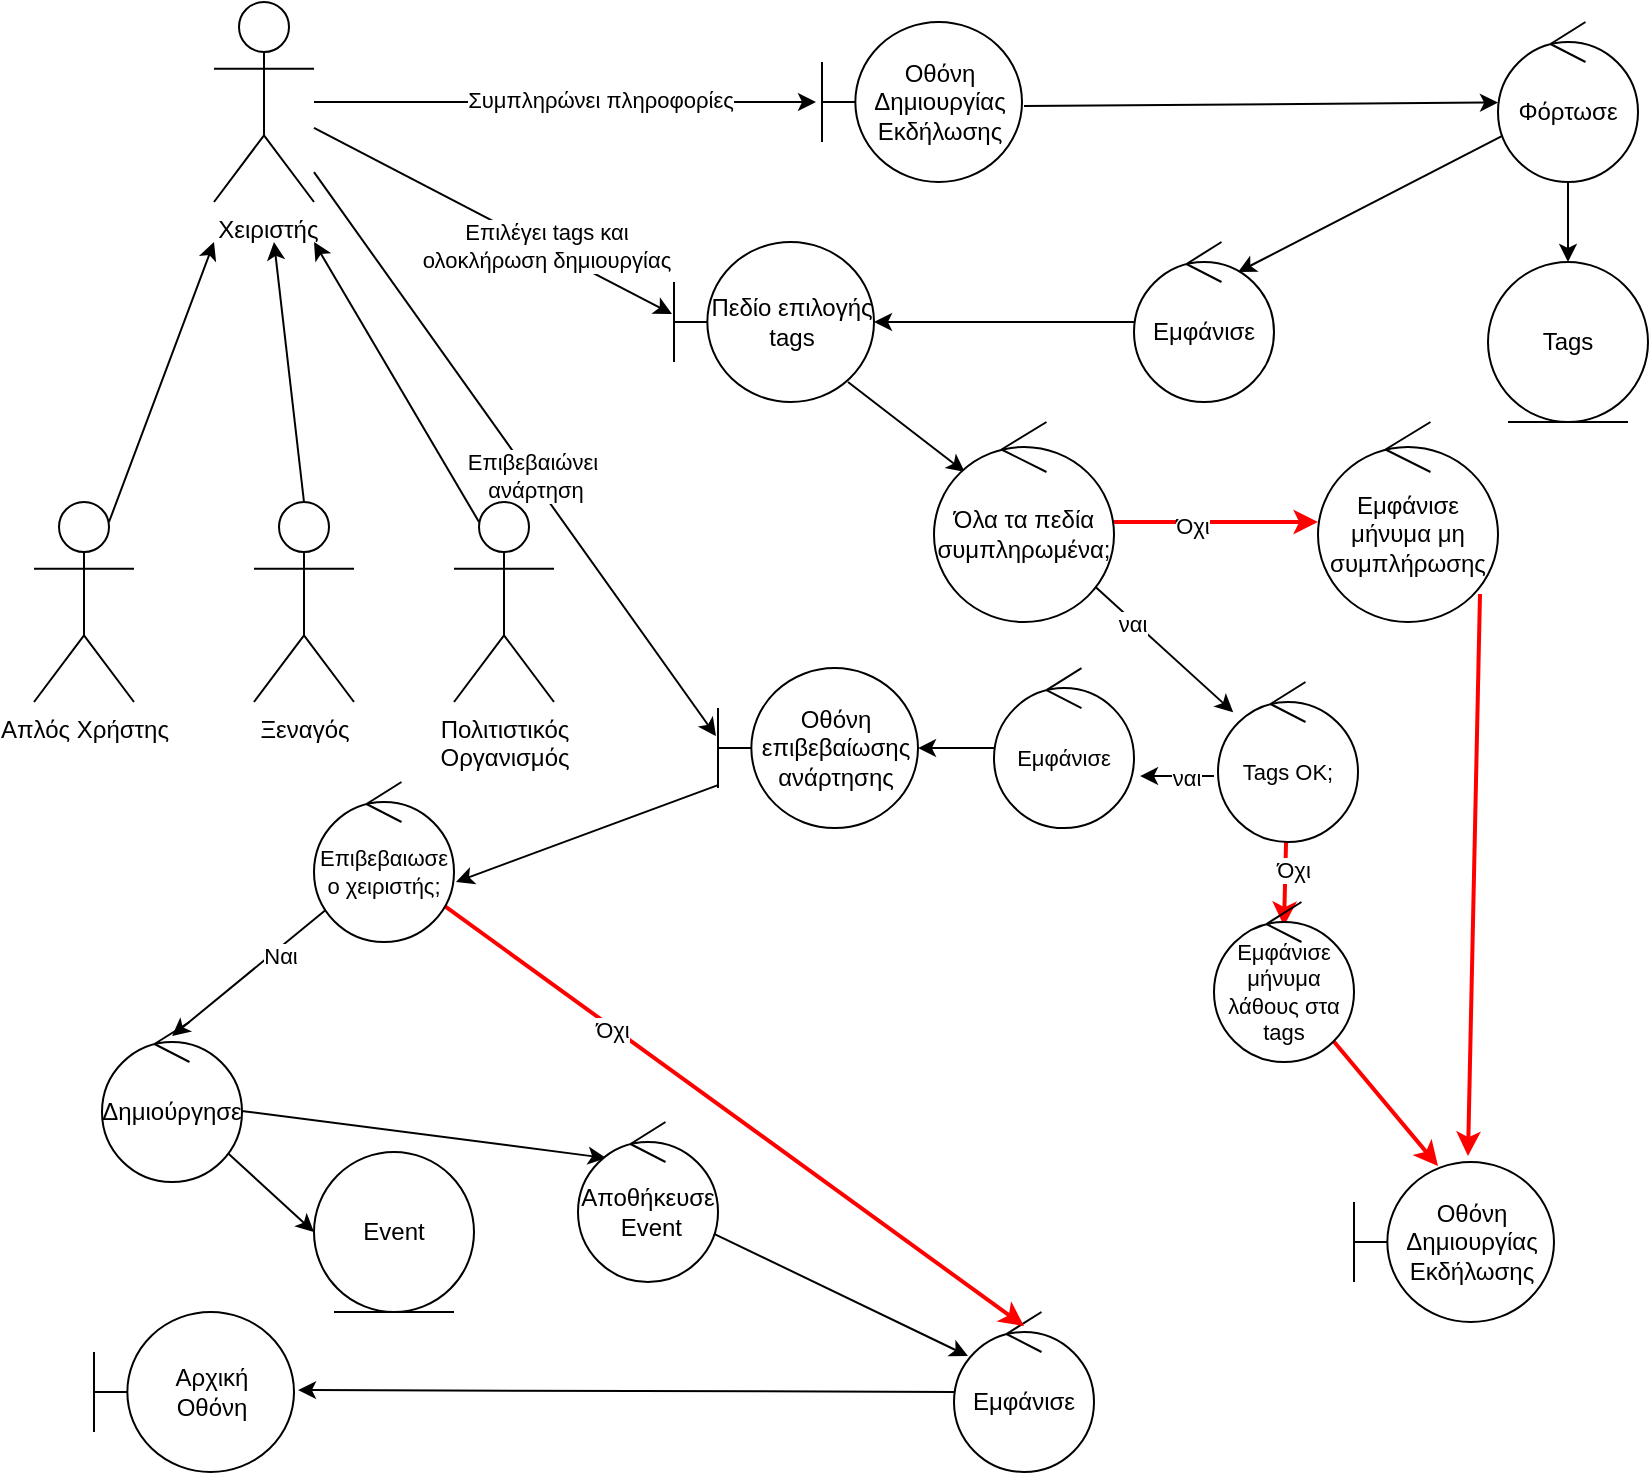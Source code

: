 <mxfile version="21.1.9" type="device">
  <diagram name="Page-1" id="zapa7KV8a7RlVslvvhAN">
    <mxGraphModel dx="1050" dy="538" grid="1" gridSize="10" guides="1" tooltips="1" connect="1" arrows="1" fold="1" page="1" pageScale="1" pageWidth="827" pageHeight="1169" math="0" shadow="0">
      <root>
        <mxCell id="0" />
        <mxCell id="1" parent="0" />
        <mxCell id="bD8-YBU_n-V9kNYaD_5w-16" style="edgeStyle=orthogonalEdgeStyle;rounded=0;orthogonalLoop=1;jettySize=auto;html=1;entryX=-0.03;entryY=0.5;entryDx=0;entryDy=0;entryPerimeter=0;" parent="1" source="bD8-YBU_n-V9kNYaD_5w-4" target="bD8-YBU_n-V9kNYaD_5w-15" edge="1">
          <mxGeometry relative="1" as="geometry" />
        </mxCell>
        <mxCell id="bD8-YBU_n-V9kNYaD_5w-17" value="Συμπληρώνει πληροφορίες" style="edgeLabel;html=1;align=center;verticalAlign=middle;resizable=0;points=[];" parent="bD8-YBU_n-V9kNYaD_5w-16" vertex="1" connectable="0">
          <mxGeometry x="0.136" y="1" relative="1" as="geometry">
            <mxPoint as="offset" />
          </mxGeometry>
        </mxCell>
        <mxCell id="bD8-YBU_n-V9kNYaD_5w-28" style="edgeStyle=none;shape=connector;rounded=0;orthogonalLoop=1;jettySize=auto;html=1;entryX=-0.01;entryY=0.45;entryDx=0;entryDy=0;entryPerimeter=0;labelBackgroundColor=default;strokeColor=default;fontFamily=Helvetica;fontSize=11;fontColor=default;endArrow=classic;" parent="1" source="bD8-YBU_n-V9kNYaD_5w-4" target="bD8-YBU_n-V9kNYaD_5w-25" edge="1">
          <mxGeometry relative="1" as="geometry" />
        </mxCell>
        <mxCell id="bD8-YBU_n-V9kNYaD_5w-29" value="&lt;div&gt;Επιλέγει tags και &lt;br&gt;&lt;/div&gt;&lt;div&gt;ολοκλήρωση δημιουργίας&lt;br&gt;&lt;/div&gt;" style="edgeLabel;html=1;align=center;verticalAlign=middle;resizable=0;points=[];fontSize=11;fontFamily=Helvetica;fontColor=default;" parent="bD8-YBU_n-V9kNYaD_5w-28" vertex="1" connectable="0">
          <mxGeometry x="0.282" y="1" relative="1" as="geometry">
            <mxPoint as="offset" />
          </mxGeometry>
        </mxCell>
        <mxCell id="bD8-YBU_n-V9kNYaD_5w-45" style="edgeStyle=none;shape=connector;rounded=0;orthogonalLoop=1;jettySize=auto;html=1;entryX=-0.01;entryY=0.425;entryDx=0;entryDy=0;entryPerimeter=0;labelBackgroundColor=default;strokeColor=default;fontFamily=Helvetica;fontSize=11;fontColor=default;endArrow=classic;" parent="1" source="bD8-YBU_n-V9kNYaD_5w-4" target="bD8-YBU_n-V9kNYaD_5w-42" edge="1">
          <mxGeometry relative="1" as="geometry" />
        </mxCell>
        <mxCell id="bD8-YBU_n-V9kNYaD_5w-46" value="&lt;div&gt;Επιβεβαιώνει&lt;/div&gt;&lt;div&gt;&amp;nbsp;ανάρτηση&lt;/div&gt;" style="edgeLabel;html=1;align=center;verticalAlign=middle;resizable=0;points=[];fontSize=11;fontFamily=Helvetica;fontColor=default;" parent="bD8-YBU_n-V9kNYaD_5w-45" vertex="1" connectable="0">
          <mxGeometry x="0.077" relative="1" as="geometry">
            <mxPoint as="offset" />
          </mxGeometry>
        </mxCell>
        <mxCell id="bD8-YBU_n-V9kNYaD_5w-4" value="&amp;nbsp;Χειριστής " style="shape=umlActor;verticalLabelPosition=bottom;verticalAlign=top;html=1;outlineConnect=0;" parent="1" vertex="1">
          <mxGeometry x="110" y="80" width="50" height="100" as="geometry" />
        </mxCell>
        <mxCell id="bD8-YBU_n-V9kNYaD_5w-11" style="rounded=0;orthogonalLoop=1;jettySize=auto;html=1;exitX=0.75;exitY=0.1;exitDx=0;exitDy=0;exitPerimeter=0;" parent="1" source="bD8-YBU_n-V9kNYaD_5w-8" edge="1">
          <mxGeometry relative="1" as="geometry">
            <mxPoint x="110" y="200" as="targetPoint" />
          </mxGeometry>
        </mxCell>
        <mxCell id="bD8-YBU_n-V9kNYaD_5w-8" value="Απλός Χρήστης" style="shape=umlActor;verticalLabelPosition=bottom;verticalAlign=top;html=1;outlineConnect=0;" parent="1" vertex="1">
          <mxGeometry x="20" y="330" width="50" height="100" as="geometry" />
        </mxCell>
        <mxCell id="bD8-YBU_n-V9kNYaD_5w-12" style="rounded=0;orthogonalLoop=1;jettySize=auto;html=1;exitX=0.5;exitY=0;exitDx=0;exitDy=0;exitPerimeter=0;" parent="1" source="bD8-YBU_n-V9kNYaD_5w-9" edge="1">
          <mxGeometry relative="1" as="geometry">
            <mxPoint x="140" y="200" as="targetPoint" />
            <mxPoint x="150" y="310" as="sourcePoint" />
          </mxGeometry>
        </mxCell>
        <mxCell id="bD8-YBU_n-V9kNYaD_5w-9" value="Ξεναγός" style="shape=umlActor;verticalLabelPosition=bottom;verticalAlign=top;html=1;outlineConnect=0;" parent="1" vertex="1">
          <mxGeometry x="130" y="330" width="50" height="100" as="geometry" />
        </mxCell>
        <mxCell id="bD8-YBU_n-V9kNYaD_5w-13" style="rounded=0;orthogonalLoop=1;jettySize=auto;html=1;exitX=0.25;exitY=0.1;exitDx=0;exitDy=0;exitPerimeter=0;" parent="1" source="bD8-YBU_n-V9kNYaD_5w-10" edge="1">
          <mxGeometry relative="1" as="geometry">
            <mxPoint x="160" y="200" as="targetPoint" />
          </mxGeometry>
        </mxCell>
        <mxCell id="bD8-YBU_n-V9kNYaD_5w-10" value="&lt;div&gt;Πολιτιστικός&lt;/div&gt;&lt;div&gt;Οργανισμός&lt;/div&gt;" style="shape=umlActor;verticalLabelPosition=bottom;verticalAlign=top;html=1;outlineConnect=0;" parent="1" vertex="1">
          <mxGeometry x="230" y="330" width="50" height="100" as="geometry" />
        </mxCell>
        <mxCell id="bD8-YBU_n-V9kNYaD_5w-20" style="rounded=0;orthogonalLoop=1;jettySize=auto;html=1;exitX=1.01;exitY=0.525;exitDx=0;exitDy=0;exitPerimeter=0;" parent="1" source="bD8-YBU_n-V9kNYaD_5w-15" target="bD8-YBU_n-V9kNYaD_5w-19" edge="1">
          <mxGeometry relative="1" as="geometry">
            <mxPoint x="656" y="130" as="sourcePoint" />
          </mxGeometry>
        </mxCell>
        <mxCell id="bD8-YBU_n-V9kNYaD_5w-15" value="Οθόνη Δημιουργίας Εκδήλωσης" style="shape=umlBoundary;whiteSpace=wrap;html=1;" parent="1" vertex="1">
          <mxGeometry x="414" y="90" width="100" height="80" as="geometry" />
        </mxCell>
        <mxCell id="bD8-YBU_n-V9kNYaD_5w-22" style="rounded=0;orthogonalLoop=1;jettySize=auto;html=1;entryX=0.743;entryY=0.188;entryDx=0;entryDy=0;entryPerimeter=0;" parent="1" source="bD8-YBU_n-V9kNYaD_5w-19" target="bD8-YBU_n-V9kNYaD_5w-23" edge="1">
          <mxGeometry relative="1" as="geometry" />
        </mxCell>
        <mxCell id="EJSe9BqPJiRUVrL9kicL-1" style="edgeStyle=orthogonalEdgeStyle;rounded=0;orthogonalLoop=1;jettySize=auto;html=1;entryX=0.5;entryY=0;entryDx=0;entryDy=0;" parent="1" source="bD8-YBU_n-V9kNYaD_5w-19" target="bD8-YBU_n-V9kNYaD_5w-21" edge="1">
          <mxGeometry relative="1" as="geometry" />
        </mxCell>
        <mxCell id="bD8-YBU_n-V9kNYaD_5w-19" value="Φόρτωσε" style="ellipse;shape=umlControl;whiteSpace=wrap;html=1;" parent="1" vertex="1">
          <mxGeometry x="752" y="90" width="70" height="80" as="geometry" />
        </mxCell>
        <mxCell id="bD8-YBU_n-V9kNYaD_5w-21" value="Tags" style="ellipse;shape=umlEntity;whiteSpace=wrap;html=1;" parent="1" vertex="1">
          <mxGeometry x="747" y="210" width="80" height="80" as="geometry" />
        </mxCell>
        <mxCell id="bD8-YBU_n-V9kNYaD_5w-26" style="edgeStyle=none;shape=connector;rounded=0;orthogonalLoop=1;jettySize=auto;html=1;entryX=1;entryY=0.5;entryDx=0;entryDy=0;entryPerimeter=0;labelBackgroundColor=default;strokeColor=default;fontFamily=Helvetica;fontSize=11;fontColor=default;endArrow=classic;" parent="1" source="bD8-YBU_n-V9kNYaD_5w-23" target="bD8-YBU_n-V9kNYaD_5w-25" edge="1">
          <mxGeometry relative="1" as="geometry" />
        </mxCell>
        <mxCell id="bD8-YBU_n-V9kNYaD_5w-23" value="Εμφάνισε" style="ellipse;shape=umlControl;whiteSpace=wrap;html=1;" parent="1" vertex="1">
          <mxGeometry x="570" y="200" width="70" height="80" as="geometry" />
        </mxCell>
        <mxCell id="bD8-YBU_n-V9kNYaD_5w-31" style="edgeStyle=none;shape=connector;rounded=0;orthogonalLoop=1;jettySize=auto;html=1;entryX=0.171;entryY=0.25;entryDx=0;entryDy=0;entryPerimeter=0;labelBackgroundColor=default;strokeColor=default;fontFamily=Helvetica;fontSize=11;fontColor=default;endArrow=classic;exitX=0.87;exitY=0.875;exitDx=0;exitDy=0;exitPerimeter=0;" parent="1" source="bD8-YBU_n-V9kNYaD_5w-25" target="bD8-YBU_n-V9kNYaD_5w-30" edge="1">
          <mxGeometry relative="1" as="geometry" />
        </mxCell>
        <mxCell id="bD8-YBU_n-V9kNYaD_5w-25" value="Πεδίο επιλογής tags" style="shape=umlBoundary;whiteSpace=wrap;html=1;" parent="1" vertex="1">
          <mxGeometry x="340" y="200" width="100" height="80" as="geometry" />
        </mxCell>
        <mxCell id="bD8-YBU_n-V9kNYaD_5w-33" style="edgeStyle=none;shape=connector;rounded=0;orthogonalLoop=1;jettySize=auto;html=1;labelBackgroundColor=default;strokeColor=default;fontFamily=Helvetica;fontSize=11;fontColor=default;endArrow=classic;" parent="1" source="bD8-YBU_n-V9kNYaD_5w-30" target="bD8-YBU_n-V9kNYaD_5w-39" edge="1">
          <mxGeometry relative="1" as="geometry">
            <mxPoint x="630" y="340" as="targetPoint" />
          </mxGeometry>
        </mxCell>
        <mxCell id="bD8-YBU_n-V9kNYaD_5w-35" value="ναι" style="edgeLabel;html=1;align=center;verticalAlign=middle;resizable=0;points=[];fontSize=11;fontFamily=Helvetica;fontColor=default;" parent="bD8-YBU_n-V9kNYaD_5w-33" vertex="1" connectable="0">
          <mxGeometry x="-0.429" y="-1" relative="1" as="geometry">
            <mxPoint as="offset" />
          </mxGeometry>
        </mxCell>
        <mxCell id="cBhaB2CVJODFtWnFs59b-3" style="rounded=0;orthogonalLoop=1;jettySize=auto;html=1;strokeColor=#FF0000;strokeWidth=2;" parent="1" source="bD8-YBU_n-V9kNYaD_5w-30" target="cBhaB2CVJODFtWnFs59b-2" edge="1">
          <mxGeometry relative="1" as="geometry" />
        </mxCell>
        <mxCell id="cBhaB2CVJODFtWnFs59b-4" value="Όχι" style="edgeLabel;html=1;align=center;verticalAlign=middle;resizable=0;points=[];fontSize=11;fontFamily=Helvetica;fontColor=default;" parent="cBhaB2CVJODFtWnFs59b-3" vertex="1" connectable="0">
          <mxGeometry x="-0.24" y="-2" relative="1" as="geometry">
            <mxPoint as="offset" />
          </mxGeometry>
        </mxCell>
        <mxCell id="bD8-YBU_n-V9kNYaD_5w-30" value="Όλα τα πεδία συμπληρωμένα;" style="ellipse;shape=umlControl;whiteSpace=wrap;html=1;" parent="1" vertex="1">
          <mxGeometry x="470" y="290" width="90" height="100" as="geometry" />
        </mxCell>
        <mxCell id="bD8-YBU_n-V9kNYaD_5w-37" style="edgeStyle=none;shape=connector;rounded=0;orthogonalLoop=1;jettySize=auto;html=1;entryX=1.043;entryY=0.675;entryDx=0;entryDy=0;entryPerimeter=0;labelBackgroundColor=default;strokeColor=default;fontFamily=Helvetica;fontSize=11;fontColor=default;endArrow=classic;exitX=-0.029;exitY=0.587;exitDx=0;exitDy=0;exitPerimeter=0;" parent="1" source="bD8-YBU_n-V9kNYaD_5w-39" target="bD8-YBU_n-V9kNYaD_5w-41" edge="1">
          <mxGeometry relative="1" as="geometry">
            <mxPoint x="671.995" y="389.888" as="sourcePoint" />
            <mxPoint x="464" y="453.04" as="targetPoint" />
          </mxGeometry>
        </mxCell>
        <mxCell id="bD8-YBU_n-V9kNYaD_5w-40" value="ναι" style="edgeLabel;html=1;align=center;verticalAlign=middle;resizable=0;points=[];fontSize=11;fontFamily=Helvetica;fontColor=default;" parent="bD8-YBU_n-V9kNYaD_5w-37" vertex="1" connectable="0">
          <mxGeometry x="-0.226" y="1" relative="1" as="geometry">
            <mxPoint as="offset" />
          </mxGeometry>
        </mxCell>
        <mxCell id="cBhaB2CVJODFtWnFs59b-8" style="edgeStyle=none;shape=connector;rounded=0;orthogonalLoop=1;jettySize=auto;html=1;entryX=0.5;entryY=0.15;entryDx=0;entryDy=0;entryPerimeter=0;labelBackgroundColor=default;strokeColor=#FF0000;fontFamily=Helvetica;fontSize=11;fontColor=default;endArrow=classic;strokeWidth=2;" parent="1" source="bD8-YBU_n-V9kNYaD_5w-39" target="cBhaB2CVJODFtWnFs59b-7" edge="1">
          <mxGeometry relative="1" as="geometry" />
        </mxCell>
        <mxCell id="cBhaB2CVJODFtWnFs59b-9" value="&amp;nbsp;Όχι" style="edgeLabel;html=1;align=center;verticalAlign=middle;resizable=0;points=[];fontSize=11;fontFamily=Helvetica;fontColor=default;" parent="cBhaB2CVJODFtWnFs59b-8" vertex="1" connectable="0">
          <mxGeometry x="-0.342" y="2" relative="1" as="geometry">
            <mxPoint as="offset" />
          </mxGeometry>
        </mxCell>
        <mxCell id="bD8-YBU_n-V9kNYaD_5w-39" value="Tags OK;" style="ellipse;shape=umlControl;whiteSpace=wrap;html=1;fontFamily=Helvetica;fontSize=11;fontColor=default;" parent="1" vertex="1">
          <mxGeometry x="612" y="420" width="70" height="80" as="geometry" />
        </mxCell>
        <mxCell id="bD8-YBU_n-V9kNYaD_5w-43" style="edgeStyle=none;shape=connector;rounded=0;orthogonalLoop=1;jettySize=auto;html=1;labelBackgroundColor=default;strokeColor=default;fontFamily=Helvetica;fontSize=11;fontColor=default;endArrow=classic;" parent="1" source="bD8-YBU_n-V9kNYaD_5w-41" target="bD8-YBU_n-V9kNYaD_5w-42" edge="1">
          <mxGeometry relative="1" as="geometry" />
        </mxCell>
        <mxCell id="bD8-YBU_n-V9kNYaD_5w-41" value="Εμφάνισε" style="ellipse;shape=umlControl;whiteSpace=wrap;html=1;fontFamily=Helvetica;fontSize=11;fontColor=default;" parent="1" vertex="1">
          <mxGeometry x="500" y="413.04" width="70" height="80" as="geometry" />
        </mxCell>
        <mxCell id="cBhaB2CVJODFtWnFs59b-13" style="edgeStyle=none;shape=connector;rounded=0;orthogonalLoop=1;jettySize=auto;html=1;entryX=1.014;entryY=0.625;entryDx=0;entryDy=0;entryPerimeter=0;labelBackgroundColor=default;strokeColor=default;fontFamily=Helvetica;fontSize=11;fontColor=default;endArrow=classic;" parent="1" source="bD8-YBU_n-V9kNYaD_5w-42" target="cBhaB2CVJODFtWnFs59b-12" edge="1">
          <mxGeometry relative="1" as="geometry" />
        </mxCell>
        <mxCell id="bD8-YBU_n-V9kNYaD_5w-42" value="Οθόνη επιβεβαίωσης ανάρτησης" style="shape=umlBoundary;whiteSpace=wrap;html=1;" parent="1" vertex="1">
          <mxGeometry x="362" y="413.04" width="100" height="80" as="geometry" />
        </mxCell>
        <mxCell id="bD8-YBU_n-V9kNYaD_5w-50" style="edgeStyle=none;shape=connector;rounded=0;orthogonalLoop=1;jettySize=auto;html=1;entryX=0;entryY=0.5;entryDx=0;entryDy=0;labelBackgroundColor=default;strokeColor=default;fontFamily=Helvetica;fontSize=11;fontColor=default;endArrow=classic;" parent="1" source="bD8-YBU_n-V9kNYaD_5w-47" target="bD8-YBU_n-V9kNYaD_5w-49" edge="1">
          <mxGeometry relative="1" as="geometry" />
        </mxCell>
        <mxCell id="3yDAeZB4MA_I9lqlWy7c-1" style="rounded=0;orthogonalLoop=1;jettySize=auto;html=1;entryX=0.2;entryY=0.225;entryDx=0;entryDy=0;entryPerimeter=0;" edge="1" parent="1" source="bD8-YBU_n-V9kNYaD_5w-47" target="bD8-YBU_n-V9kNYaD_5w-51">
          <mxGeometry relative="1" as="geometry" />
        </mxCell>
        <mxCell id="bD8-YBU_n-V9kNYaD_5w-47" value="Δημιούργησε" style="ellipse;shape=umlControl;whiteSpace=wrap;html=1;" parent="1" vertex="1">
          <mxGeometry x="54" y="590" width="70" height="80" as="geometry" />
        </mxCell>
        <mxCell id="bD8-YBU_n-V9kNYaD_5w-49" value="Event" style="ellipse;shape=umlEntity;whiteSpace=wrap;html=1;" parent="1" vertex="1">
          <mxGeometry x="160" y="655" width="80" height="80" as="geometry" />
        </mxCell>
        <mxCell id="bD8-YBU_n-V9kNYaD_5w-55" style="edgeStyle=none;shape=connector;rounded=0;orthogonalLoop=1;jettySize=auto;html=1;entryX=0.1;entryY=0.275;entryDx=0;entryDy=0;entryPerimeter=0;labelBackgroundColor=default;strokeColor=default;fontFamily=Helvetica;fontSize=11;fontColor=default;endArrow=classic;" parent="1" source="bD8-YBU_n-V9kNYaD_5w-51" target="bD8-YBU_n-V9kNYaD_5w-54" edge="1">
          <mxGeometry relative="1" as="geometry" />
        </mxCell>
        <mxCell id="bD8-YBU_n-V9kNYaD_5w-51" value="&lt;div&gt;Αποθήκευσε&lt;/div&gt;&lt;div&gt;&amp;nbsp;Event&lt;/div&gt;" style="ellipse;shape=umlControl;whiteSpace=wrap;html=1;" parent="1" vertex="1">
          <mxGeometry x="292" y="640" width="70" height="80" as="geometry" />
        </mxCell>
        <mxCell id="bD8-YBU_n-V9kNYaD_5w-53" value="&lt;div&gt;Αρχική&lt;/div&gt;&lt;div&gt;Οθόνη&lt;br&gt;&lt;/div&gt;" style="shape=umlBoundary;whiteSpace=wrap;html=1;" parent="1" vertex="1">
          <mxGeometry x="50" y="735" width="100" height="80" as="geometry" />
        </mxCell>
        <mxCell id="bD8-YBU_n-V9kNYaD_5w-56" style="edgeStyle=none;shape=connector;rounded=0;orthogonalLoop=1;jettySize=auto;html=1;entryX=1.02;entryY=0.488;entryDx=0;entryDy=0;entryPerimeter=0;labelBackgroundColor=default;strokeColor=default;fontFamily=Helvetica;fontSize=11;fontColor=default;endArrow=classic;" parent="1" source="bD8-YBU_n-V9kNYaD_5w-54" target="bD8-YBU_n-V9kNYaD_5w-53" edge="1">
          <mxGeometry relative="1" as="geometry" />
        </mxCell>
        <mxCell id="bD8-YBU_n-V9kNYaD_5w-54" value="Εμφάνισε" style="ellipse;shape=umlControl;whiteSpace=wrap;html=1;" parent="1" vertex="1">
          <mxGeometry x="480" y="735" width="70" height="80" as="geometry" />
        </mxCell>
        <mxCell id="cBhaB2CVJODFtWnFs59b-6" style="edgeStyle=none;shape=connector;rounded=0;orthogonalLoop=1;jettySize=auto;html=1;labelBackgroundColor=default;strokeColor=#FF0000;fontFamily=Helvetica;fontSize=11;fontColor=default;endArrow=classic;entryX=0.57;entryY=-0.037;entryDx=0;entryDy=0;entryPerimeter=0;exitX=0.9;exitY=0.86;exitDx=0;exitDy=0;exitPerimeter=0;strokeWidth=2;" parent="1" source="cBhaB2CVJODFtWnFs59b-2" target="cBhaB2CVJODFtWnFs59b-5" edge="1">
          <mxGeometry relative="1" as="geometry" />
        </mxCell>
        <mxCell id="cBhaB2CVJODFtWnFs59b-2" value="Εμφάνισε μήνυμα μη συμπλήρωσης" style="ellipse;shape=umlControl;whiteSpace=wrap;html=1;" parent="1" vertex="1">
          <mxGeometry x="662" y="290" width="90" height="100" as="geometry" />
        </mxCell>
        <mxCell id="cBhaB2CVJODFtWnFs59b-5" value="Οθόνη Δημιουργίας Εκδήλωσης" style="shape=umlBoundary;whiteSpace=wrap;html=1;" parent="1" vertex="1">
          <mxGeometry x="680" y="660" width="100" height="80" as="geometry" />
        </mxCell>
        <mxCell id="cBhaB2CVJODFtWnFs59b-10" style="edgeStyle=none;shape=connector;rounded=0;orthogonalLoop=1;jettySize=auto;html=1;entryX=0.42;entryY=0.025;entryDx=0;entryDy=0;entryPerimeter=0;labelBackgroundColor=default;strokeColor=#FF0000;fontFamily=Helvetica;fontSize=11;fontColor=default;endArrow=classic;strokeWidth=2;" parent="1" source="cBhaB2CVJODFtWnFs59b-7" target="cBhaB2CVJODFtWnFs59b-5" edge="1">
          <mxGeometry relative="1" as="geometry" />
        </mxCell>
        <mxCell id="cBhaB2CVJODFtWnFs59b-7" value="Εμφάνισε μήνυμα λάθους στα tags" style="ellipse;shape=umlControl;whiteSpace=wrap;html=1;fontFamily=Helvetica;fontSize=11;fontColor=default;" parent="1" vertex="1">
          <mxGeometry x="610" y="530" width="70" height="80" as="geometry" />
        </mxCell>
        <mxCell id="cBhaB2CVJODFtWnFs59b-14" style="edgeStyle=none;shape=connector;rounded=0;orthogonalLoop=1;jettySize=auto;html=1;entryX=0.5;entryY=0.088;entryDx=0;entryDy=0;entryPerimeter=0;labelBackgroundColor=default;strokeColor=default;fontFamily=Helvetica;fontSize=11;fontColor=default;endArrow=classic;" parent="1" source="cBhaB2CVJODFtWnFs59b-12" target="bD8-YBU_n-V9kNYaD_5w-47" edge="1">
          <mxGeometry relative="1" as="geometry" />
        </mxCell>
        <mxCell id="cBhaB2CVJODFtWnFs59b-15" value="Ναι" style="edgeLabel;html=1;align=center;verticalAlign=middle;resizable=0;points=[];fontSize=11;fontFamily=Helvetica;fontColor=default;" parent="cBhaB2CVJODFtWnFs59b-14" vertex="1" connectable="0">
          <mxGeometry x="-0.318" y="2" relative="1" as="geometry">
            <mxPoint x="1" as="offset" />
          </mxGeometry>
        </mxCell>
        <mxCell id="cBhaB2CVJODFtWnFs59b-16" style="edgeStyle=none;shape=connector;rounded=0;orthogonalLoop=1;jettySize=auto;html=1;labelBackgroundColor=default;strokeColor=#FF0000;fontFamily=Helvetica;fontSize=11;fontColor=default;endArrow=classic;entryX=0.5;entryY=0.088;entryDx=0;entryDy=0;entryPerimeter=0;strokeWidth=2;" parent="1" source="cBhaB2CVJODFtWnFs59b-12" target="bD8-YBU_n-V9kNYaD_5w-54" edge="1">
          <mxGeometry relative="1" as="geometry">
            <mxPoint x="470" y="730" as="targetPoint" />
          </mxGeometry>
        </mxCell>
        <mxCell id="cBhaB2CVJODFtWnFs59b-17" value="Όχι" style="edgeLabel;html=1;align=center;verticalAlign=middle;resizable=0;points=[];fontSize=11;fontFamily=Helvetica;fontColor=default;" parent="cBhaB2CVJODFtWnFs59b-16" vertex="1" connectable="0">
          <mxGeometry x="-0.414" y="-1" relative="1" as="geometry">
            <mxPoint as="offset" />
          </mxGeometry>
        </mxCell>
        <mxCell id="cBhaB2CVJODFtWnFs59b-12" value="Επιβεβαιωσε ο χειριστής;" style="ellipse;shape=umlControl;whiteSpace=wrap;html=1;fontFamily=Helvetica;fontSize=11;fontColor=default;" parent="1" vertex="1">
          <mxGeometry x="160" y="470" width="70" height="80" as="geometry" />
        </mxCell>
      </root>
    </mxGraphModel>
  </diagram>
</mxfile>
